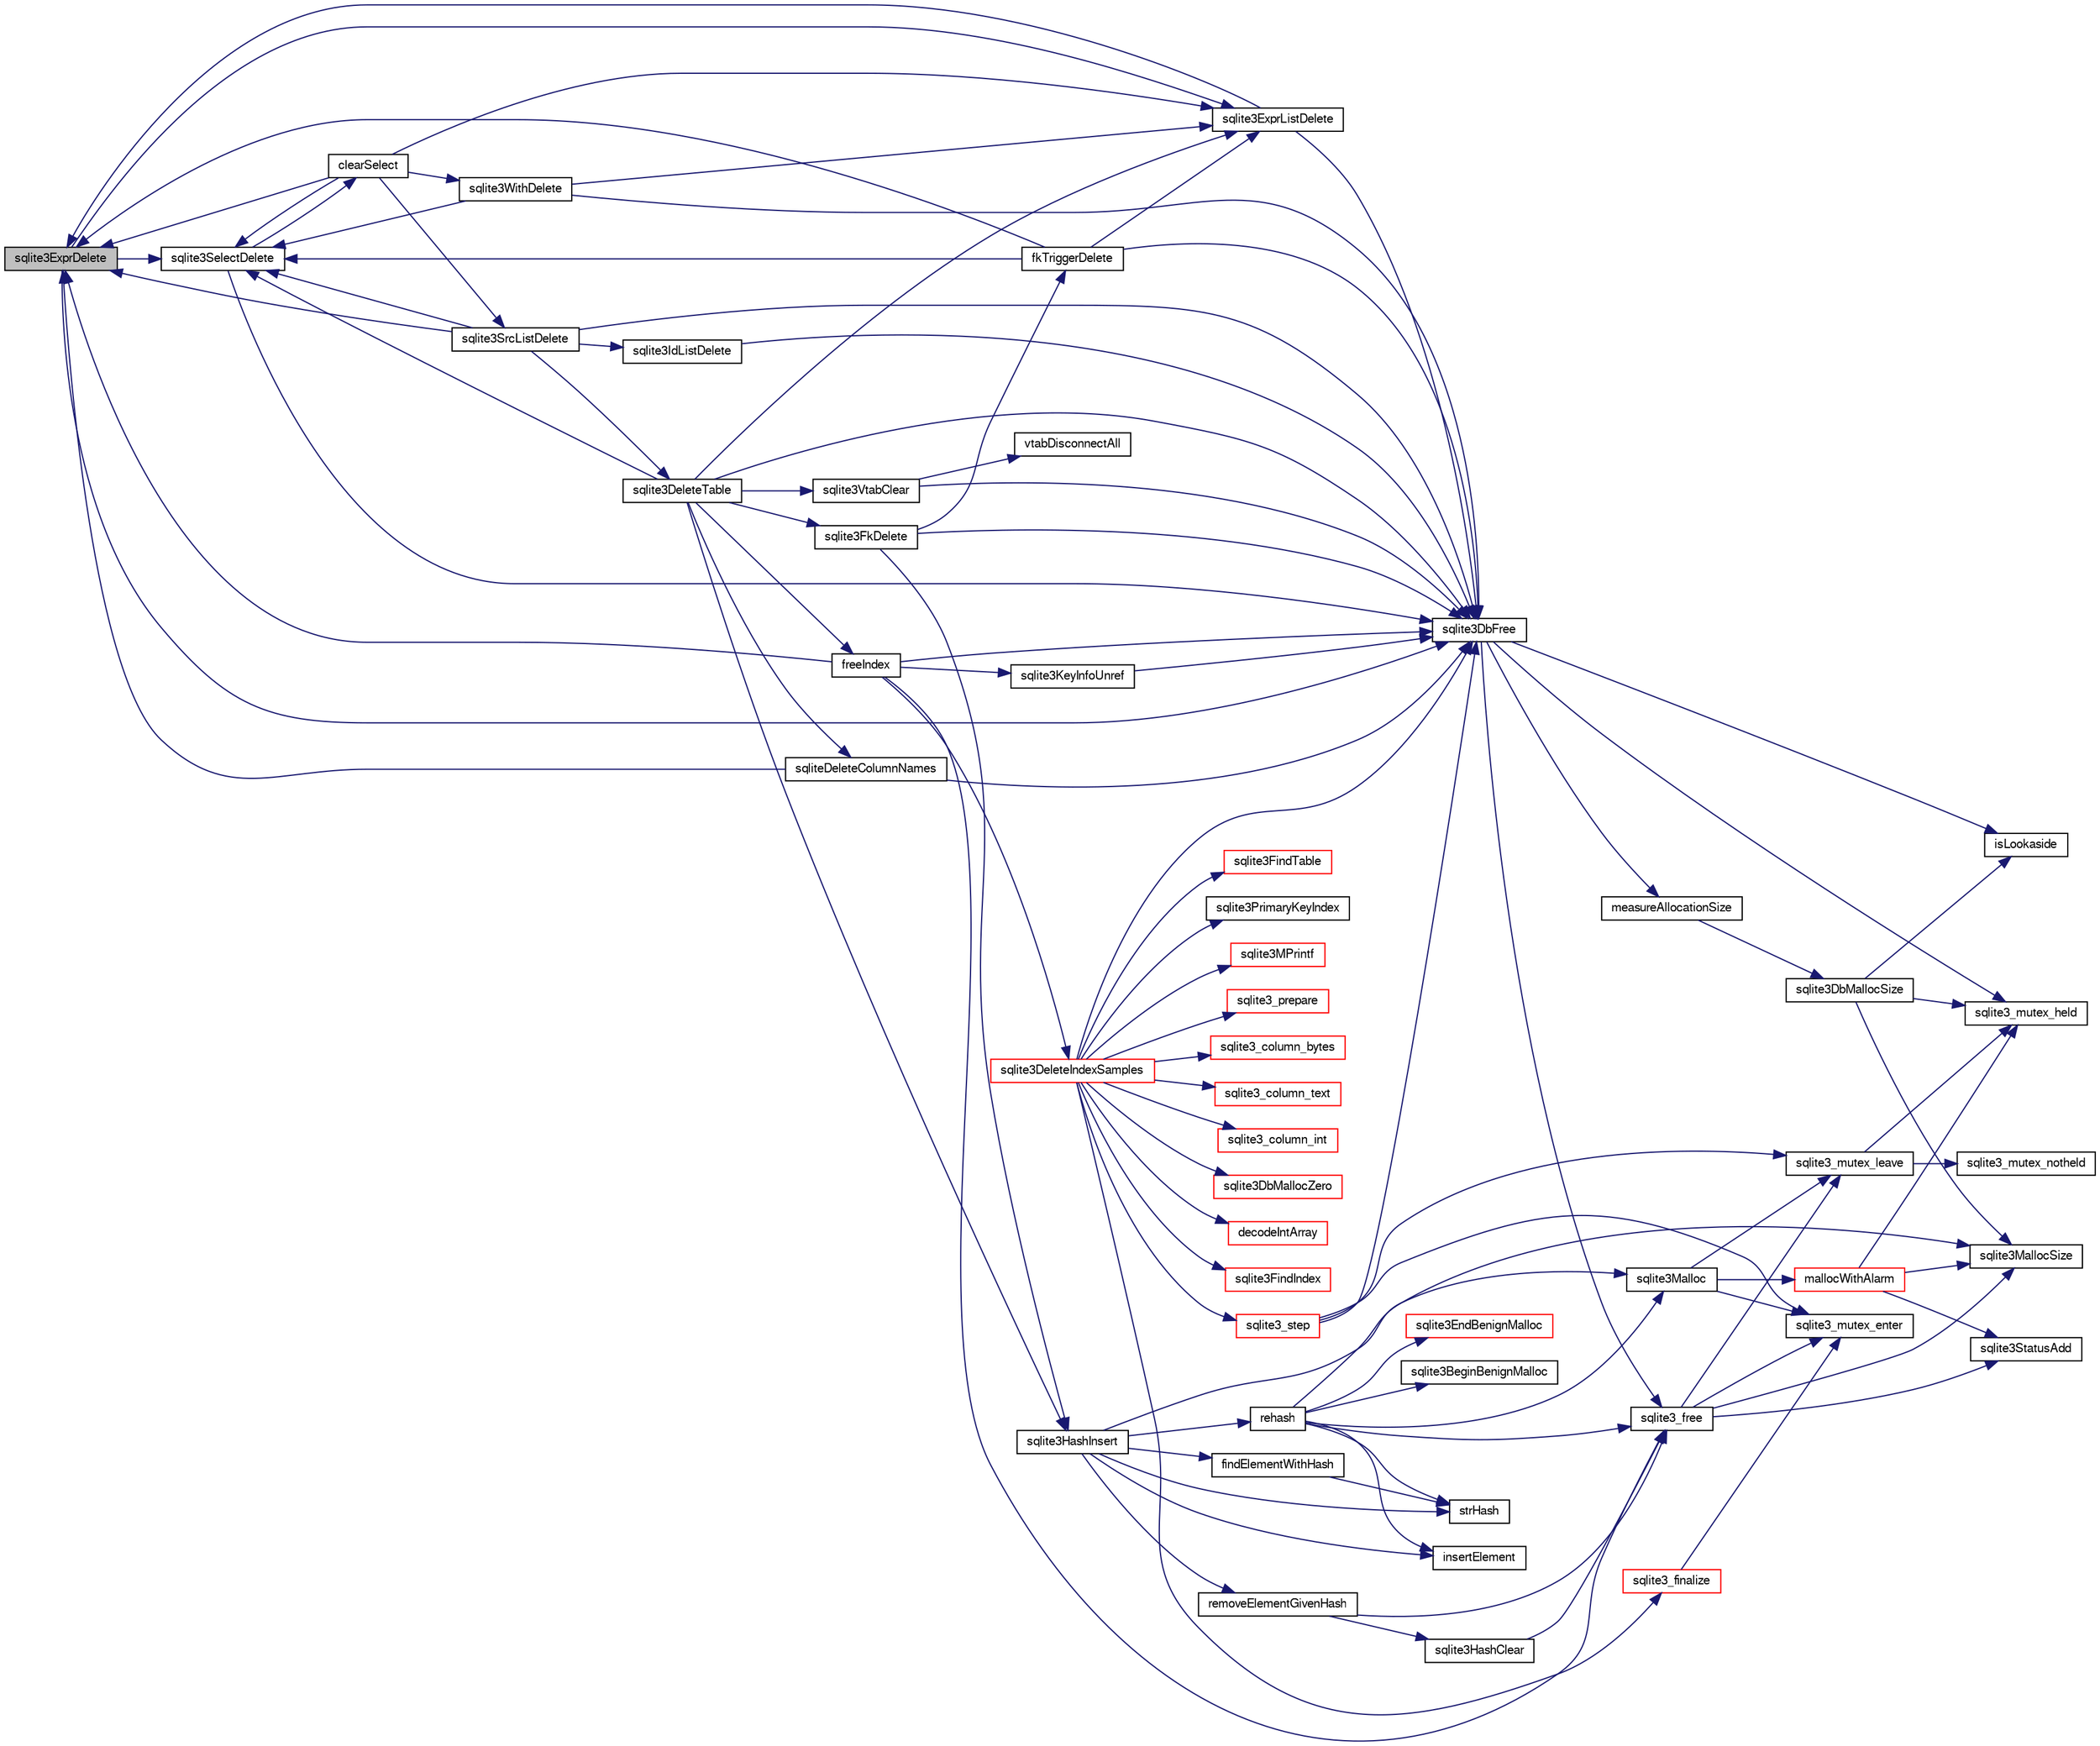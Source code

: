 digraph "sqlite3ExprDelete"
{
  edge [fontname="FreeSans",fontsize="10",labelfontname="FreeSans",labelfontsize="10"];
  node [fontname="FreeSans",fontsize="10",shape=record];
  rankdir="LR";
  Node528484 [label="sqlite3ExprDelete",height=0.2,width=0.4,color="black", fillcolor="grey75", style="filled", fontcolor="black"];
  Node528484 -> Node528485 [color="midnightblue",fontsize="10",style="solid",fontname="FreeSans"];
  Node528485 [label="sqlite3DbFree",height=0.2,width=0.4,color="black", fillcolor="white", style="filled",URL="$sqlite3_8c.html#ac70ab821a6607b4a1b909582dc37a069"];
  Node528485 -> Node528486 [color="midnightblue",fontsize="10",style="solid",fontname="FreeSans"];
  Node528486 [label="sqlite3_mutex_held",height=0.2,width=0.4,color="black", fillcolor="white", style="filled",URL="$sqlite3_8c.html#acf77da68932b6bc163c5e68547ecc3e7"];
  Node528485 -> Node528487 [color="midnightblue",fontsize="10",style="solid",fontname="FreeSans"];
  Node528487 [label="measureAllocationSize",height=0.2,width=0.4,color="black", fillcolor="white", style="filled",URL="$sqlite3_8c.html#a45731e644a22fdb756e2b6337224217a"];
  Node528487 -> Node528488 [color="midnightblue",fontsize="10",style="solid",fontname="FreeSans"];
  Node528488 [label="sqlite3DbMallocSize",height=0.2,width=0.4,color="black", fillcolor="white", style="filled",URL="$sqlite3_8c.html#aa397e5a8a03495203a0767abf0a71f86"];
  Node528488 -> Node528489 [color="midnightblue",fontsize="10",style="solid",fontname="FreeSans"];
  Node528489 [label="sqlite3MallocSize",height=0.2,width=0.4,color="black", fillcolor="white", style="filled",URL="$sqlite3_8c.html#acf5d2a5f35270bafb050bd2def576955"];
  Node528488 -> Node528486 [color="midnightblue",fontsize="10",style="solid",fontname="FreeSans"];
  Node528488 -> Node528490 [color="midnightblue",fontsize="10",style="solid",fontname="FreeSans"];
  Node528490 [label="isLookaside",height=0.2,width=0.4,color="black", fillcolor="white", style="filled",URL="$sqlite3_8c.html#a770fa05ff9717b75e16f4d968a77b897"];
  Node528485 -> Node528490 [color="midnightblue",fontsize="10",style="solid",fontname="FreeSans"];
  Node528485 -> Node528491 [color="midnightblue",fontsize="10",style="solid",fontname="FreeSans"];
  Node528491 [label="sqlite3_free",height=0.2,width=0.4,color="black", fillcolor="white", style="filled",URL="$sqlite3_8c.html#a6552349e36a8a691af5487999ab09519"];
  Node528491 -> Node528492 [color="midnightblue",fontsize="10",style="solid",fontname="FreeSans"];
  Node528492 [label="sqlite3_mutex_enter",height=0.2,width=0.4,color="black", fillcolor="white", style="filled",URL="$sqlite3_8c.html#a1c12cde690bd89f104de5cbad12a6bf5"];
  Node528491 -> Node528493 [color="midnightblue",fontsize="10",style="solid",fontname="FreeSans"];
  Node528493 [label="sqlite3StatusAdd",height=0.2,width=0.4,color="black", fillcolor="white", style="filled",URL="$sqlite3_8c.html#afa029f93586aeab4cc85360905dae9cd"];
  Node528491 -> Node528489 [color="midnightblue",fontsize="10",style="solid",fontname="FreeSans"];
  Node528491 -> Node528494 [color="midnightblue",fontsize="10",style="solid",fontname="FreeSans"];
  Node528494 [label="sqlite3_mutex_leave",height=0.2,width=0.4,color="black", fillcolor="white", style="filled",URL="$sqlite3_8c.html#a5838d235601dbd3c1fa993555c6bcc93"];
  Node528494 -> Node528486 [color="midnightblue",fontsize="10",style="solid",fontname="FreeSans"];
  Node528494 -> Node528495 [color="midnightblue",fontsize="10",style="solid",fontname="FreeSans"];
  Node528495 [label="sqlite3_mutex_notheld",height=0.2,width=0.4,color="black", fillcolor="white", style="filled",URL="$sqlite3_8c.html#a83967c837c1c000d3b5adcfaa688f5dc"];
  Node528484 -> Node528496 [color="midnightblue",fontsize="10",style="solid",fontname="FreeSans"];
  Node528496 [label="sqlite3SelectDelete",height=0.2,width=0.4,color="black", fillcolor="white", style="filled",URL="$sqlite3_8c.html#a0f56959f0acac85496744f0d068854a0"];
  Node528496 -> Node528497 [color="midnightblue",fontsize="10",style="solid",fontname="FreeSans"];
  Node528497 [label="clearSelect",height=0.2,width=0.4,color="black", fillcolor="white", style="filled",URL="$sqlite3_8c.html#ac083bac4f2f02c26aa02fc24ca8c2dd9"];
  Node528497 -> Node528498 [color="midnightblue",fontsize="10",style="solid",fontname="FreeSans"];
  Node528498 [label="sqlite3ExprListDelete",height=0.2,width=0.4,color="black", fillcolor="white", style="filled",URL="$sqlite3_8c.html#ae9cd46eac81e86a04ed8c09b99fc3c10"];
  Node528498 -> Node528484 [color="midnightblue",fontsize="10",style="solid",fontname="FreeSans"];
  Node528498 -> Node528485 [color="midnightblue",fontsize="10",style="solid",fontname="FreeSans"];
  Node528497 -> Node528499 [color="midnightblue",fontsize="10",style="solid",fontname="FreeSans"];
  Node528499 [label="sqlite3SrcListDelete",height=0.2,width=0.4,color="black", fillcolor="white", style="filled",URL="$sqlite3_8c.html#acc250a3e5e7fd8889a16a9f28e3e7312"];
  Node528499 -> Node528485 [color="midnightblue",fontsize="10",style="solid",fontname="FreeSans"];
  Node528499 -> Node528500 [color="midnightblue",fontsize="10",style="solid",fontname="FreeSans"];
  Node528500 [label="sqlite3DeleteTable",height=0.2,width=0.4,color="black", fillcolor="white", style="filled",URL="$sqlite3_8c.html#a7fd3d507375a381a3807f92735318973"];
  Node528500 -> Node528501 [color="midnightblue",fontsize="10",style="solid",fontname="FreeSans"];
  Node528501 [label="sqlite3HashInsert",height=0.2,width=0.4,color="black", fillcolor="white", style="filled",URL="$sqlite3_8c.html#aebbc6c13b3c139d5f3463938f441da3d"];
  Node528501 -> Node528502 [color="midnightblue",fontsize="10",style="solid",fontname="FreeSans"];
  Node528502 [label="findElementWithHash",height=0.2,width=0.4,color="black", fillcolor="white", style="filled",URL="$sqlite3_8c.html#a75c0f574fa5d51702434c6e980d57d7f"];
  Node528502 -> Node528503 [color="midnightblue",fontsize="10",style="solid",fontname="FreeSans"];
  Node528503 [label="strHash",height=0.2,width=0.4,color="black", fillcolor="white", style="filled",URL="$sqlite3_8c.html#ad7193605dadc27cf291d54e15bdd011d"];
  Node528501 -> Node528504 [color="midnightblue",fontsize="10",style="solid",fontname="FreeSans"];
  Node528504 [label="removeElementGivenHash",height=0.2,width=0.4,color="black", fillcolor="white", style="filled",URL="$sqlite3_8c.html#a97ff4ac3846af0f8caf5426adfa2808a"];
  Node528504 -> Node528491 [color="midnightblue",fontsize="10",style="solid",fontname="FreeSans"];
  Node528504 -> Node528505 [color="midnightblue",fontsize="10",style="solid",fontname="FreeSans"];
  Node528505 [label="sqlite3HashClear",height=0.2,width=0.4,color="black", fillcolor="white", style="filled",URL="$sqlite3_8c.html#acc7a2dfa6603c59af14b3792fe463c73"];
  Node528505 -> Node528491 [color="midnightblue",fontsize="10",style="solid",fontname="FreeSans"];
  Node528501 -> Node528506 [color="midnightblue",fontsize="10",style="solid",fontname="FreeSans"];
  Node528506 [label="sqlite3Malloc",height=0.2,width=0.4,color="black", fillcolor="white", style="filled",URL="$sqlite3_8c.html#a361a2eaa846b1885f123abe46f5d8b2b"];
  Node528506 -> Node528492 [color="midnightblue",fontsize="10",style="solid",fontname="FreeSans"];
  Node528506 -> Node528507 [color="midnightblue",fontsize="10",style="solid",fontname="FreeSans"];
  Node528507 [label="mallocWithAlarm",height=0.2,width=0.4,color="red", fillcolor="white", style="filled",URL="$sqlite3_8c.html#ab070d5cf8e48ec8a6a43cf025d48598b"];
  Node528507 -> Node528486 [color="midnightblue",fontsize="10",style="solid",fontname="FreeSans"];
  Node528507 -> Node528489 [color="midnightblue",fontsize="10",style="solid",fontname="FreeSans"];
  Node528507 -> Node528493 [color="midnightblue",fontsize="10",style="solid",fontname="FreeSans"];
  Node528506 -> Node528494 [color="midnightblue",fontsize="10",style="solid",fontname="FreeSans"];
  Node528501 -> Node528511 [color="midnightblue",fontsize="10",style="solid",fontname="FreeSans"];
  Node528511 [label="rehash",height=0.2,width=0.4,color="black", fillcolor="white", style="filled",URL="$sqlite3_8c.html#a4851529638f6c7af16239ee6e2dcc628"];
  Node528511 -> Node528512 [color="midnightblue",fontsize="10",style="solid",fontname="FreeSans"];
  Node528512 [label="sqlite3BeginBenignMalloc",height=0.2,width=0.4,color="black", fillcolor="white", style="filled",URL="$sqlite3_8c.html#a3344c0e2b1b6df701a1cb326602fac14"];
  Node528511 -> Node528506 [color="midnightblue",fontsize="10",style="solid",fontname="FreeSans"];
  Node528511 -> Node528513 [color="midnightblue",fontsize="10",style="solid",fontname="FreeSans"];
  Node528513 [label="sqlite3EndBenignMalloc",height=0.2,width=0.4,color="red", fillcolor="white", style="filled",URL="$sqlite3_8c.html#a4582127cc64d483dc66c7acf9d8d8fbb"];
  Node528511 -> Node528491 [color="midnightblue",fontsize="10",style="solid",fontname="FreeSans"];
  Node528511 -> Node528489 [color="midnightblue",fontsize="10",style="solid",fontname="FreeSans"];
  Node528511 -> Node528503 [color="midnightblue",fontsize="10",style="solid",fontname="FreeSans"];
  Node528511 -> Node528778 [color="midnightblue",fontsize="10",style="solid",fontname="FreeSans"];
  Node528778 [label="insertElement",height=0.2,width=0.4,color="black", fillcolor="white", style="filled",URL="$sqlite3_8c.html#a011f717fc5c46f03d78bf81b6714e0ee"];
  Node528501 -> Node528503 [color="midnightblue",fontsize="10",style="solid",fontname="FreeSans"];
  Node528501 -> Node528778 [color="midnightblue",fontsize="10",style="solid",fontname="FreeSans"];
  Node528500 -> Node528779 [color="midnightblue",fontsize="10",style="solid",fontname="FreeSans"];
  Node528779 [label="freeIndex",height=0.2,width=0.4,color="black", fillcolor="white", style="filled",URL="$sqlite3_8c.html#a00907c99c18d5bcb9d0b38c077146c31"];
  Node528779 -> Node528780 [color="midnightblue",fontsize="10",style="solid",fontname="FreeSans"];
  Node528780 [label="sqlite3DeleteIndexSamples",height=0.2,width=0.4,color="red", fillcolor="white", style="filled",URL="$sqlite3_8c.html#aaeda0302fbf61397ec009f65bed047ef"];
  Node528780 -> Node528485 [color="midnightblue",fontsize="10",style="solid",fontname="FreeSans"];
  Node528780 -> Node528781 [color="midnightblue",fontsize="10",style="solid",fontname="FreeSans"];
  Node528781 [label="sqlite3FindIndex",height=0.2,width=0.4,color="red", fillcolor="white", style="filled",URL="$sqlite3_8c.html#a79fb99db8d0f914bb72dd374ae088512"];
  Node528780 -> Node528783 [color="midnightblue",fontsize="10",style="solid",fontname="FreeSans"];
  Node528783 [label="sqlite3FindTable",height=0.2,width=0.4,color="red", fillcolor="white", style="filled",URL="$sqlite3_8c.html#afa51dbee6173bf3a8a3df76b07cea789"];
  Node528780 -> Node528784 [color="midnightblue",fontsize="10",style="solid",fontname="FreeSans"];
  Node528784 [label="sqlite3PrimaryKeyIndex",height=0.2,width=0.4,color="black", fillcolor="white", style="filled",URL="$sqlite3_8c.html#af6edde3fbbd22a22b86ad32677fad95b"];
  Node528780 -> Node528759 [color="midnightblue",fontsize="10",style="solid",fontname="FreeSans"];
  Node528759 [label="sqlite3MPrintf",height=0.2,width=0.4,color="red", fillcolor="white", style="filled",URL="$sqlite3_8c.html#a208ef0df84e9778778804a19af03efea"];
  Node528780 -> Node528785 [color="midnightblue",fontsize="10",style="solid",fontname="FreeSans"];
  Node528785 [label="sqlite3_prepare",height=0.2,width=0.4,color="red", fillcolor="white", style="filled",URL="$sqlite3_8c.html#a8c39e7b9dbeff01f0a399b46d4b29f1c"];
  Node528780 -> Node529164 [color="midnightblue",fontsize="10",style="solid",fontname="FreeSans"];
  Node529164 [label="sqlite3_step",height=0.2,width=0.4,color="red", fillcolor="white", style="filled",URL="$sqlite3_8c.html#ac1e491ce36b7471eb28387f7d3c74334"];
  Node529164 -> Node528492 [color="midnightblue",fontsize="10",style="solid",fontname="FreeSans"];
  Node529164 -> Node528485 [color="midnightblue",fontsize="10",style="solid",fontname="FreeSans"];
  Node529164 -> Node528494 [color="midnightblue",fontsize="10",style="solid",fontname="FreeSans"];
  Node528780 -> Node529339 [color="midnightblue",fontsize="10",style="solid",fontname="FreeSans"];
  Node529339 [label="sqlite3_column_text",height=0.2,width=0.4,color="red", fillcolor="white", style="filled",URL="$sqlite3_8c.html#aee36f5eaf67b425ddf6f9b7a2004d018"];
  Node528780 -> Node529431 [color="midnightblue",fontsize="10",style="solid",fontname="FreeSans"];
  Node529431 [label="sqlite3_column_int",height=0.2,width=0.4,color="red", fillcolor="white", style="filled",URL="$sqlite3_8c.html#a6bd16f5b3266f473e37e8e3d4ebb4290"];
  Node528780 -> Node528709 [color="midnightblue",fontsize="10",style="solid",fontname="FreeSans"];
  Node528709 [label="sqlite3DbMallocZero",height=0.2,width=0.4,color="red", fillcolor="white", style="filled",URL="$sqlite3_8c.html#a49cfebac9d6067a03442c92af73f33e4"];
  Node528780 -> Node529157 [color="midnightblue",fontsize="10",style="solid",fontname="FreeSans"];
  Node529157 [label="sqlite3_finalize",height=0.2,width=0.4,color="red", fillcolor="white", style="filled",URL="$sqlite3_8c.html#a801195c0f771d40bb4be1e40f3b88945"];
  Node529157 -> Node528492 [color="midnightblue",fontsize="10",style="solid",fontname="FreeSans"];
  Node528780 -> Node529353 [color="midnightblue",fontsize="10",style="solid",fontname="FreeSans"];
  Node529353 [label="decodeIntArray",height=0.2,width=0.4,color="red", fillcolor="white", style="filled",URL="$sqlite3_8c.html#a5e8b60c7b00918beb59b76e5ed837b01"];
  Node528780 -> Node529432 [color="midnightblue",fontsize="10",style="solid",fontname="FreeSans"];
  Node529432 [label="sqlite3_column_bytes",height=0.2,width=0.4,color="red", fillcolor="white", style="filled",URL="$sqlite3_8c.html#a001421375b25195e3f80871dcb1be172"];
  Node528779 -> Node528823 [color="midnightblue",fontsize="10",style="solid",fontname="FreeSans"];
  Node528823 [label="sqlite3KeyInfoUnref",height=0.2,width=0.4,color="black", fillcolor="white", style="filled",URL="$sqlite3_8c.html#ac94cc1874ab0865db1dbbefd3886ba4a"];
  Node528823 -> Node528485 [color="midnightblue",fontsize="10",style="solid",fontname="FreeSans"];
  Node528779 -> Node528484 [color="midnightblue",fontsize="10",style="solid",fontname="FreeSans"];
  Node528779 -> Node528485 [color="midnightblue",fontsize="10",style="solid",fontname="FreeSans"];
  Node528779 -> Node528491 [color="midnightblue",fontsize="10",style="solid",fontname="FreeSans"];
  Node528500 -> Node529434 [color="midnightblue",fontsize="10",style="solid",fontname="FreeSans"];
  Node529434 [label="sqlite3FkDelete",height=0.2,width=0.4,color="black", fillcolor="white", style="filled",URL="$sqlite3_8c.html#a59a33da6c4e11d3f99b15eafdc01f013"];
  Node529434 -> Node528501 [color="midnightblue",fontsize="10",style="solid",fontname="FreeSans"];
  Node529434 -> Node529435 [color="midnightblue",fontsize="10",style="solid",fontname="FreeSans"];
  Node529435 [label="fkTriggerDelete",height=0.2,width=0.4,color="black", fillcolor="white", style="filled",URL="$sqlite3_8c.html#a45e39c07b1ac453fc3ee0d8779da2cc1"];
  Node529435 -> Node528484 [color="midnightblue",fontsize="10",style="solid",fontname="FreeSans"];
  Node529435 -> Node528498 [color="midnightblue",fontsize="10",style="solid",fontname="FreeSans"];
  Node529435 -> Node528496 [color="midnightblue",fontsize="10",style="solid",fontname="FreeSans"];
  Node529435 -> Node528485 [color="midnightblue",fontsize="10",style="solid",fontname="FreeSans"];
  Node529434 -> Node528485 [color="midnightblue",fontsize="10",style="solid",fontname="FreeSans"];
  Node528500 -> Node529436 [color="midnightblue",fontsize="10",style="solid",fontname="FreeSans"];
  Node529436 [label="sqliteDeleteColumnNames",height=0.2,width=0.4,color="black", fillcolor="white", style="filled",URL="$sqlite3_8c.html#a30fd46bd85a745b908f382e5dd74c38a"];
  Node529436 -> Node528485 [color="midnightblue",fontsize="10",style="solid",fontname="FreeSans"];
  Node529436 -> Node528484 [color="midnightblue",fontsize="10",style="solid",fontname="FreeSans"];
  Node528500 -> Node528485 [color="midnightblue",fontsize="10",style="solid",fontname="FreeSans"];
  Node528500 -> Node528496 [color="midnightblue",fontsize="10",style="solid",fontname="FreeSans"];
  Node528500 -> Node528498 [color="midnightblue",fontsize="10",style="solid",fontname="FreeSans"];
  Node528500 -> Node529437 [color="midnightblue",fontsize="10",style="solid",fontname="FreeSans"];
  Node529437 [label="sqlite3VtabClear",height=0.2,width=0.4,color="black", fillcolor="white", style="filled",URL="$sqlite3_8c.html#a0690ffd2d2e58bd4ed1ce4f1e35c1ef1"];
  Node529437 -> Node529417 [color="midnightblue",fontsize="10",style="solid",fontname="FreeSans"];
  Node529417 [label="vtabDisconnectAll",height=0.2,width=0.4,color="black", fillcolor="white", style="filled",URL="$sqlite3_8c.html#aa3d5506c2557b3e090d8409b5ee27d29"];
  Node529437 -> Node528485 [color="midnightblue",fontsize="10",style="solid",fontname="FreeSans"];
  Node528499 -> Node528496 [color="midnightblue",fontsize="10",style="solid",fontname="FreeSans"];
  Node528499 -> Node528484 [color="midnightblue",fontsize="10",style="solid",fontname="FreeSans"];
  Node528499 -> Node528814 [color="midnightblue",fontsize="10",style="solid",fontname="FreeSans"];
  Node528814 [label="sqlite3IdListDelete",height=0.2,width=0.4,color="black", fillcolor="white", style="filled",URL="$sqlite3_8c.html#a38bea53ea789e86289ca600ff6010f73"];
  Node528814 -> Node528485 [color="midnightblue",fontsize="10",style="solid",fontname="FreeSans"];
  Node528497 -> Node528484 [color="midnightblue",fontsize="10",style="solid",fontname="FreeSans"];
  Node528497 -> Node528496 [color="midnightblue",fontsize="10",style="solid",fontname="FreeSans"];
  Node528497 -> Node528813 [color="midnightblue",fontsize="10",style="solid",fontname="FreeSans"];
  Node528813 [label="sqlite3WithDelete",height=0.2,width=0.4,color="black", fillcolor="white", style="filled",URL="$sqlite3_8c.html#a17d9ea3de76b5d740b422ea9b4fe3abb"];
  Node528813 -> Node528498 [color="midnightblue",fontsize="10",style="solid",fontname="FreeSans"];
  Node528813 -> Node528496 [color="midnightblue",fontsize="10",style="solid",fontname="FreeSans"];
  Node528813 -> Node528485 [color="midnightblue",fontsize="10",style="solid",fontname="FreeSans"];
  Node528496 -> Node528485 [color="midnightblue",fontsize="10",style="solid",fontname="FreeSans"];
  Node528484 -> Node528498 [color="midnightblue",fontsize="10",style="solid",fontname="FreeSans"];
}

